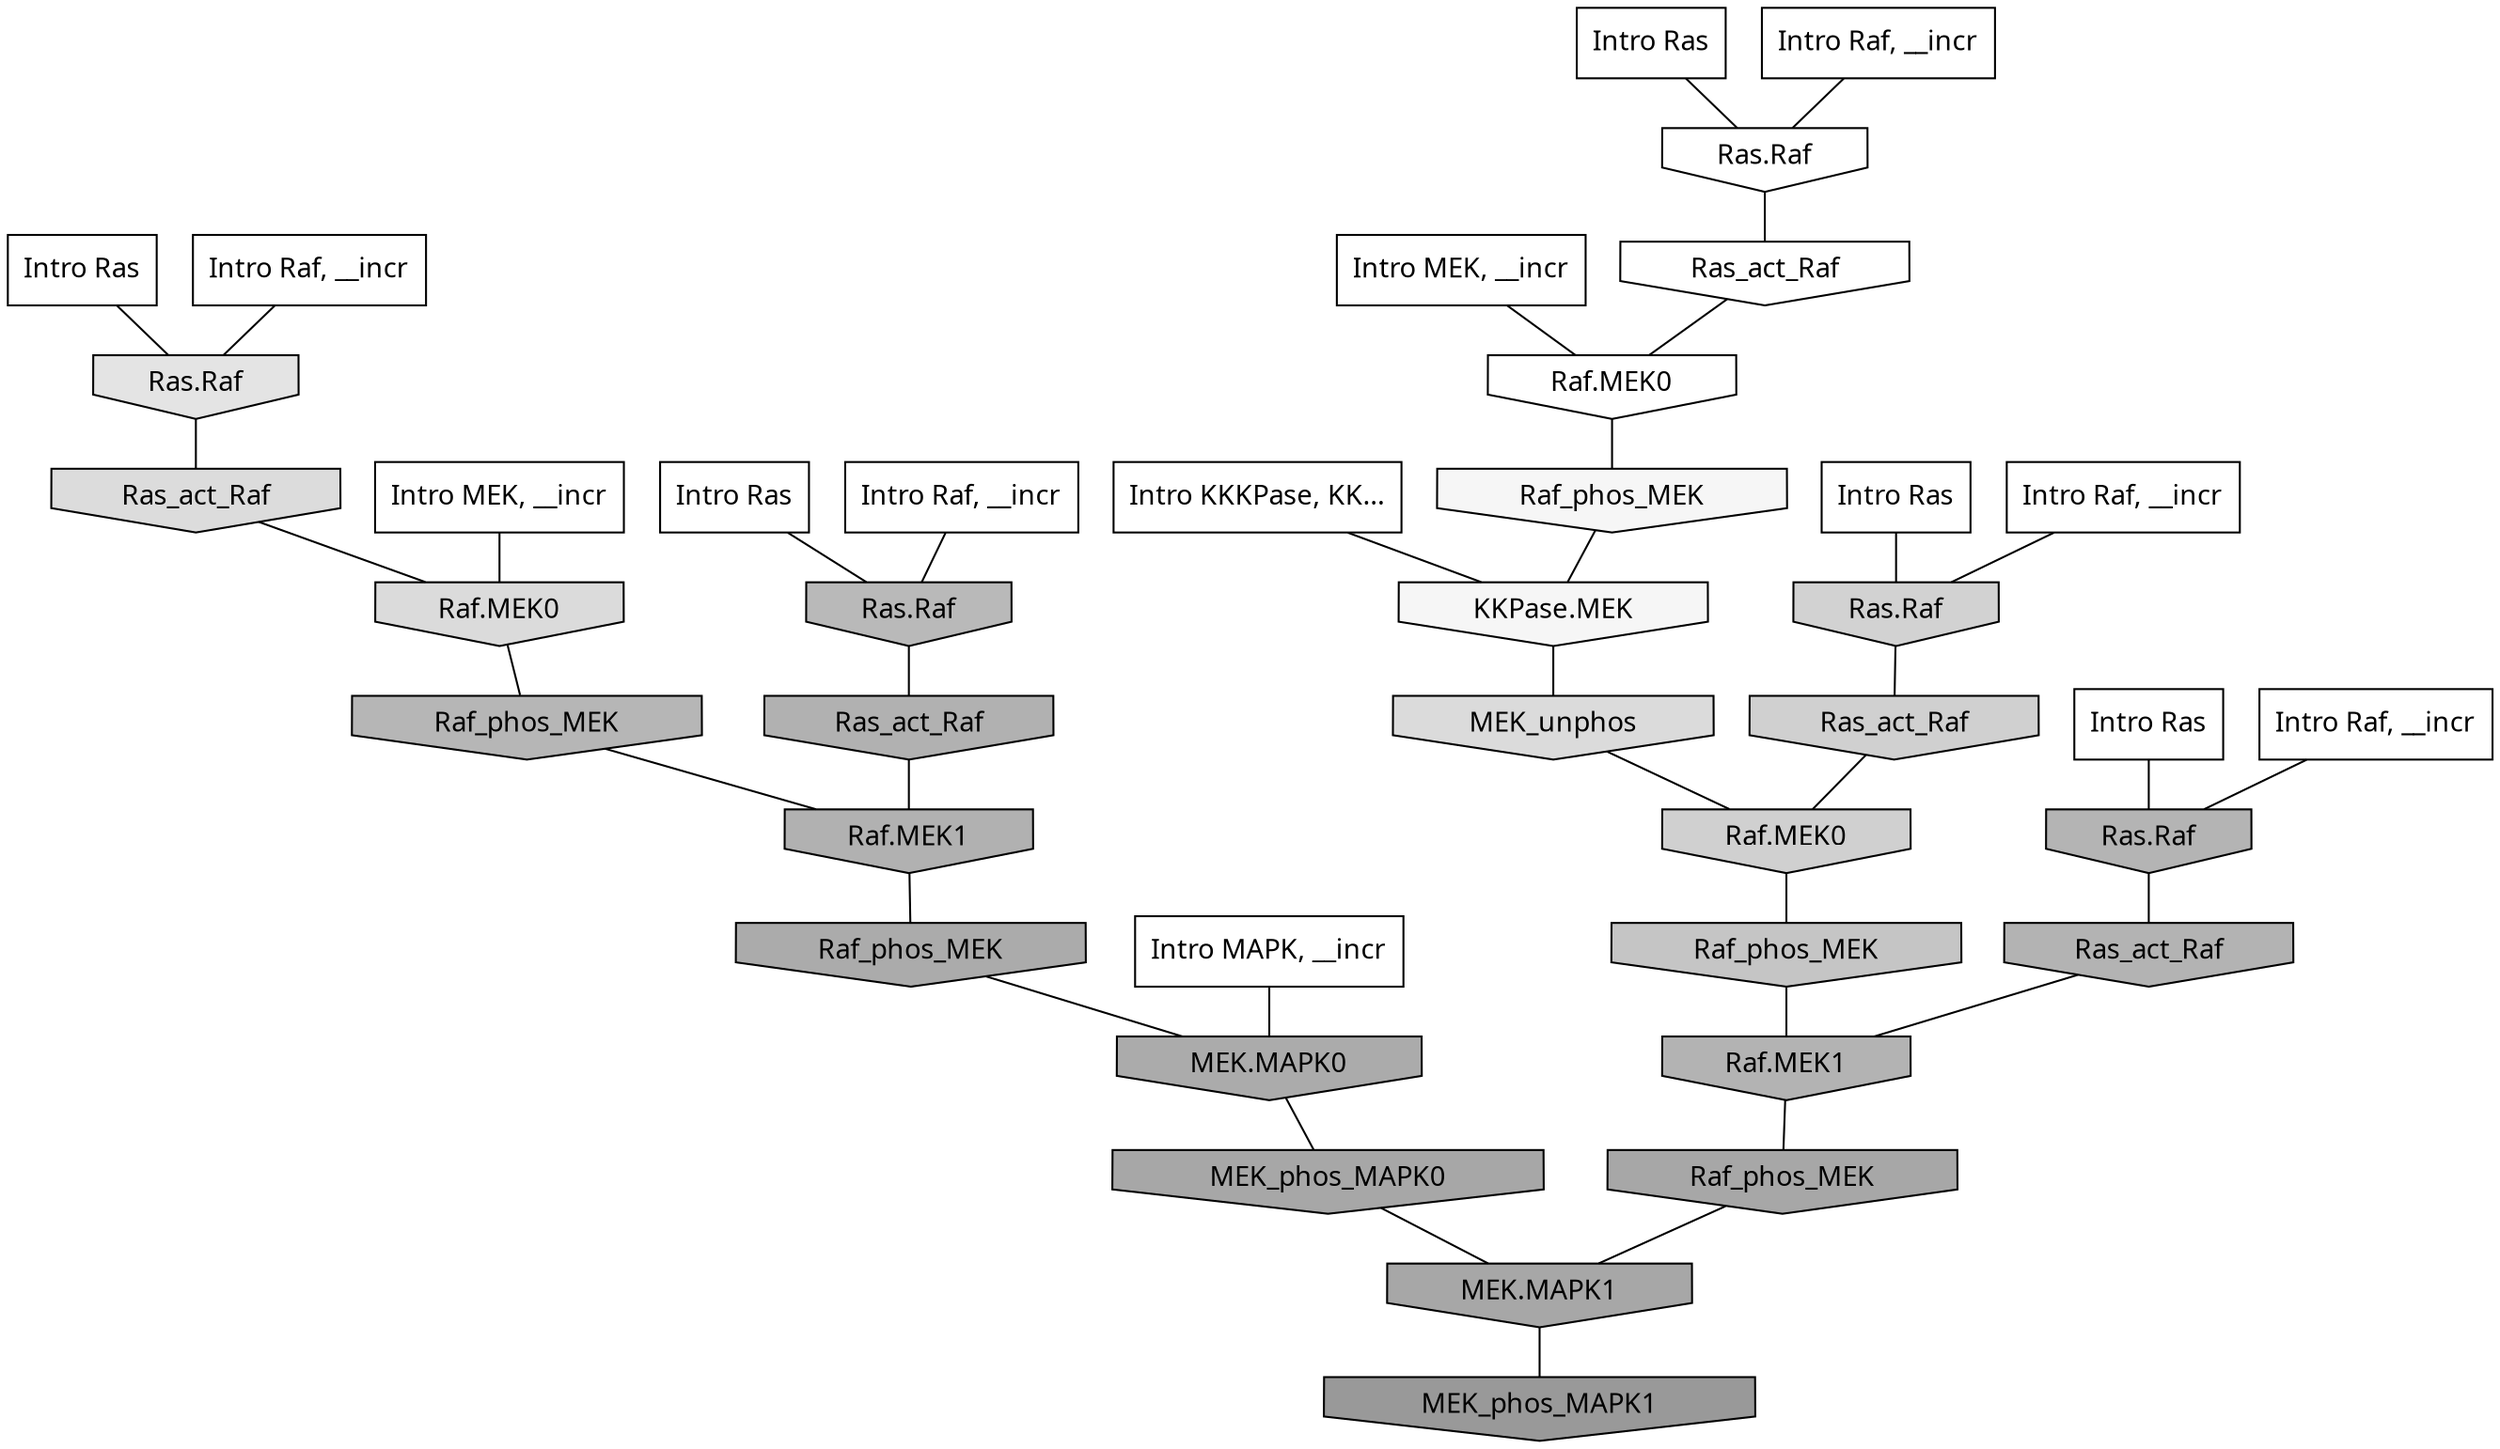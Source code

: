 digraph G{
  rankdir="TB";
  ranksep=0.30;
  node [fontname="CMU Serif"];
  edge [fontname="CMU Serif"];
  
  21 [label="Intro Ras", shape=rectangle, style=filled, fillcolor="0.000 0.000 1.000"]
  
  30 [label="Intro Ras", shape=rectangle, style=filled, fillcolor="0.000 0.000 1.000"]
  
  84 [label="Intro Ras", shape=rectangle, style=filled, fillcolor="0.000 0.000 1.000"]
  
  87 [label="Intro Ras", shape=rectangle, style=filled, fillcolor="0.000 0.000 1.000"]
  
  90 [label="Intro Ras", shape=rectangle, style=filled, fillcolor="0.000 0.000 1.000"]
  
  138 [label="Intro Raf, __incr", shape=rectangle, style=filled, fillcolor="0.000 0.000 1.000"]
  
  212 [label="Intro Raf, __incr", shape=rectangle, style=filled, fillcolor="0.000 0.000 1.000"]
  
  408 [label="Intro Raf, __incr", shape=rectangle, style=filled, fillcolor="0.000 0.000 1.000"]
  
  523 [label="Intro Raf, __incr", shape=rectangle, style=filled, fillcolor="0.000 0.000 1.000"]
  
  801 [label="Intro Raf, __incr", shape=rectangle, style=filled, fillcolor="0.000 0.000 1.000"]
  
  1231 [label="Intro MEK, __incr", shape=rectangle, style=filled, fillcolor="0.000 0.000 1.000"]
  
  1574 [label="Intro MEK, __incr", shape=rectangle, style=filled, fillcolor="0.000 0.000 1.000"]
  
  2370 [label="Intro MAPK, __incr", shape=rectangle, style=filled, fillcolor="0.000 0.000 1.000"]
  
  3114 [label="Intro KKKPase, KK...", shape=rectangle, style=filled, fillcolor="0.000 0.000 1.000"]
  
  3223 [label="Ras.Raf", shape=invhouse, style=filled, fillcolor="0.000 0.000 1.000"]
  
  3324 [label="Ras_act_Raf", shape=invhouse, style=filled, fillcolor="0.000 0.000 0.998"]
  
  3327 [label="Raf.MEK0", shape=invhouse, style=filled, fillcolor="0.000 0.000 0.998"]
  
  3593 [label="Raf_phos_MEK", shape=invhouse, style=filled, fillcolor="0.000 0.000 0.964"]
  
  3600 [label="KKPase.MEK", shape=invhouse, style=filled, fillcolor="0.000 0.000 0.964"]
  
  4812 [label="Ras.Raf", shape=invhouse, style=filled, fillcolor="0.000 0.000 0.892"]
  
  5395 [label="Ras_act_Raf", shape=invhouse, style=filled, fillcolor="0.000 0.000 0.863"]
  
  5468 [label="Raf.MEK0", shape=invhouse, style=filled, fillcolor="0.000 0.000 0.859"]
  
  5503 [label="MEK_unphos", shape=invhouse, style=filled, fillcolor="0.000 0.000 0.856"]
  
  6231 [label="Ras.Raf", shape=invhouse, style=filled, fillcolor="0.000 0.000 0.824"]
  
  6528 [label="Ras_act_Raf", shape=invhouse, style=filled, fillcolor="0.000 0.000 0.813"]
  
  6530 [label="Raf.MEK0", shape=invhouse, style=filled, fillcolor="0.000 0.000 0.813"]
  
  7988 [label="Raf_phos_MEK", shape=invhouse, style=filled, fillcolor="0.000 0.000 0.771"]
  
  10096 [label="Ras.Raf", shape=invhouse, style=filled, fillcolor="0.000 0.000 0.725"]
  
  10765 [label="Raf_phos_MEK", shape=invhouse, style=filled, fillcolor="0.000 0.000 0.713"]
  
  11199 [label="Ras.Raf", shape=invhouse, style=filled, fillcolor="0.000 0.000 0.706"]
  
  11440 [label="Ras_act_Raf", shape=invhouse, style=filled, fillcolor="0.000 0.000 0.702"]
  
  11444 [label="Raf.MEK1", shape=invhouse, style=filled, fillcolor="0.000 0.000 0.702"]
  
  11918 [label="Ras_act_Raf", shape=invhouse, style=filled, fillcolor="0.000 0.000 0.695"]
  
  11937 [label="Raf.MEK1", shape=invhouse, style=filled, fillcolor="0.000 0.000 0.694"]
  
  13701 [label="Raf_phos_MEK", shape=invhouse, style=filled, fillcolor="0.000 0.000 0.670"]
  
  13847 [label="MEK.MAPK0", shape=invhouse, style=filled, fillcolor="0.000 0.000 0.669"]
  
  15198 [label="MEK_phos_MAPK0", shape=invhouse, style=filled, fillcolor="0.000 0.000 0.653"]
  
  15212 [label="Raf_phos_MEK", shape=invhouse, style=filled, fillcolor="0.000 0.000 0.653"]
  
  15239 [label="MEK.MAPK1", shape=invhouse, style=filled, fillcolor="0.000 0.000 0.653"]
  
  17698 [label="MEK_phos_MAPK1", shape=invhouse, style=filled, fillcolor="0.000 0.000 0.600"]
  
  
  15239 -> 17698 [dir=none, color="0.000 0.000 0.000"] 
  15212 -> 15239 [dir=none, color="0.000 0.000 0.000"] 
  15198 -> 15239 [dir=none, color="0.000 0.000 0.000"] 
  13847 -> 15198 [dir=none, color="0.000 0.000 0.000"] 
  13701 -> 13847 [dir=none, color="0.000 0.000 0.000"] 
  11937 -> 13701 [dir=none, color="0.000 0.000 0.000"] 
  11918 -> 11937 [dir=none, color="0.000 0.000 0.000"] 
  11444 -> 15212 [dir=none, color="0.000 0.000 0.000"] 
  11440 -> 11444 [dir=none, color="0.000 0.000 0.000"] 
  11199 -> 11440 [dir=none, color="0.000 0.000 0.000"] 
  10765 -> 11937 [dir=none, color="0.000 0.000 0.000"] 
  10096 -> 11918 [dir=none, color="0.000 0.000 0.000"] 
  7988 -> 11444 [dir=none, color="0.000 0.000 0.000"] 
  6530 -> 7988 [dir=none, color="0.000 0.000 0.000"] 
  6528 -> 6530 [dir=none, color="0.000 0.000 0.000"] 
  6231 -> 6528 [dir=none, color="0.000 0.000 0.000"] 
  5503 -> 6530 [dir=none, color="0.000 0.000 0.000"] 
  5468 -> 10765 [dir=none, color="0.000 0.000 0.000"] 
  5395 -> 5468 [dir=none, color="0.000 0.000 0.000"] 
  4812 -> 5395 [dir=none, color="0.000 0.000 0.000"] 
  3600 -> 5503 [dir=none, color="0.000 0.000 0.000"] 
  3593 -> 3600 [dir=none, color="0.000 0.000 0.000"] 
  3327 -> 3593 [dir=none, color="0.000 0.000 0.000"] 
  3324 -> 3327 [dir=none, color="0.000 0.000 0.000"] 
  3223 -> 3324 [dir=none, color="0.000 0.000 0.000"] 
  3114 -> 3600 [dir=none, color="0.000 0.000 0.000"] 
  2370 -> 13847 [dir=none, color="0.000 0.000 0.000"] 
  1574 -> 5468 [dir=none, color="0.000 0.000 0.000"] 
  1231 -> 3327 [dir=none, color="0.000 0.000 0.000"] 
  801 -> 11199 [dir=none, color="0.000 0.000 0.000"] 
  523 -> 10096 [dir=none, color="0.000 0.000 0.000"] 
  408 -> 4812 [dir=none, color="0.000 0.000 0.000"] 
  212 -> 3223 [dir=none, color="0.000 0.000 0.000"] 
  138 -> 6231 [dir=none, color="0.000 0.000 0.000"] 
  90 -> 10096 [dir=none, color="0.000 0.000 0.000"] 
  87 -> 6231 [dir=none, color="0.000 0.000 0.000"] 
  84 -> 11199 [dir=none, color="0.000 0.000 0.000"] 
  30 -> 3223 [dir=none, color="0.000 0.000 0.000"] 
  21 -> 4812 [dir=none, color="0.000 0.000 0.000"] 
  
  }
